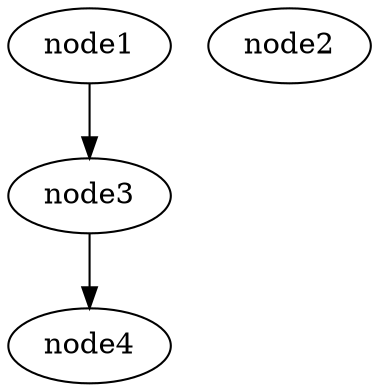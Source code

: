 // commands-double-mouse-click
digraph {
	node1
	node2
	node3
	node4
	node1 -> node3
	node3 -> node4
}
